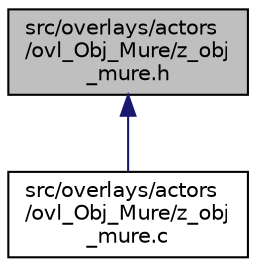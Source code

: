 digraph "src/overlays/actors/ovl_Obj_Mure/z_obj_mure.h"
{
 // LATEX_PDF_SIZE
  edge [fontname="Helvetica",fontsize="10",labelfontname="Helvetica",labelfontsize="10"];
  node [fontname="Helvetica",fontsize="10",shape=record];
  Node1 [label="src/overlays/actors\l/ovl_Obj_Mure/z_obj\l_mure.h",height=0.2,width=0.4,color="black", fillcolor="grey75", style="filled", fontcolor="black",tooltip=" "];
  Node1 -> Node2 [dir="back",color="midnightblue",fontsize="10",style="solid",fontname="Helvetica"];
  Node2 [label="src/overlays/actors\l/ovl_Obj_Mure/z_obj\l_mure.c",height=0.2,width=0.4,color="black", fillcolor="white", style="filled",URL="$d1/db9/z__obj__mure_8c.html",tooltip=" "];
}
